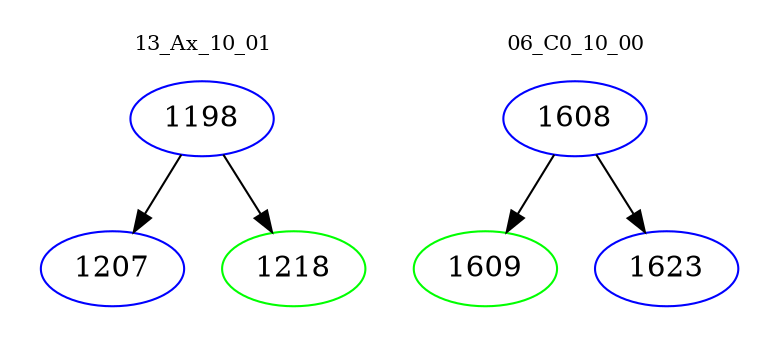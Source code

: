 digraph{
subgraph cluster_0 {
color = white
label = "13_Ax_10_01";
fontsize=10;
T0_1198 [label="1198", color="blue"]
T0_1198 -> T0_1207 [color="black"]
T0_1207 [label="1207", color="blue"]
T0_1198 -> T0_1218 [color="black"]
T0_1218 [label="1218", color="green"]
}
subgraph cluster_1 {
color = white
label = "06_C0_10_00";
fontsize=10;
T1_1608 [label="1608", color="blue"]
T1_1608 -> T1_1609 [color="black"]
T1_1609 [label="1609", color="green"]
T1_1608 -> T1_1623 [color="black"]
T1_1623 [label="1623", color="blue"]
}
}
